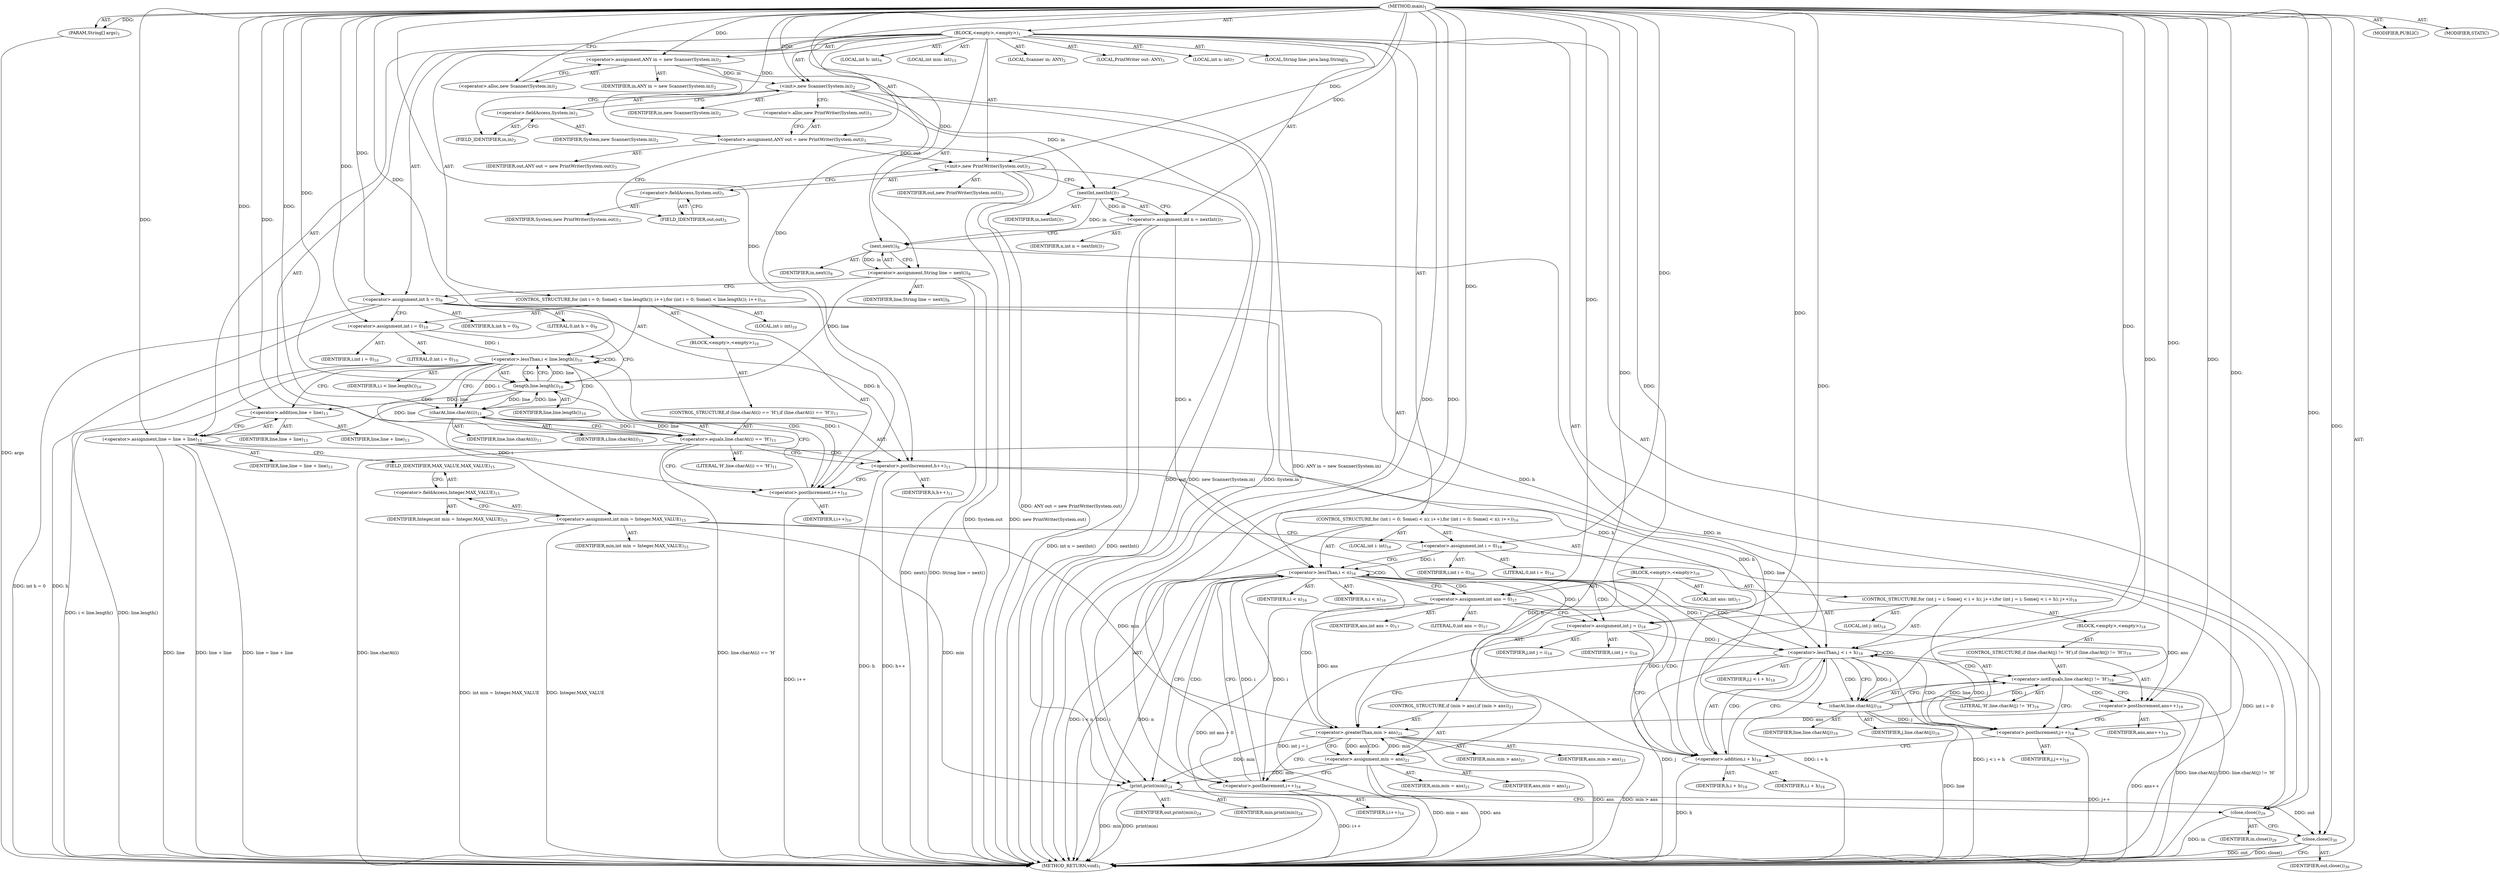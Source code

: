 digraph "main" {  
"21" [label = <(METHOD,main)<SUB>1</SUB>> ]
"22" [label = <(PARAM,String[] args)<SUB>1</SUB>> ]
"23" [label = <(BLOCK,&lt;empty&gt;,&lt;empty&gt;)<SUB>1</SUB>> ]
"4" [label = <(LOCAL,Scanner in: ANY)<SUB>2</SUB>> ]
"24" [label = <(&lt;operator&gt;.assignment,ANY in = new Scanner(System.in))<SUB>2</SUB>> ]
"25" [label = <(IDENTIFIER,in,ANY in = new Scanner(System.in))<SUB>2</SUB>> ]
"26" [label = <(&lt;operator&gt;.alloc,new Scanner(System.in))<SUB>2</SUB>> ]
"27" [label = <(&lt;init&gt;,new Scanner(System.in))<SUB>2</SUB>> ]
"3" [label = <(IDENTIFIER,in,new Scanner(System.in))<SUB>2</SUB>> ]
"28" [label = <(&lt;operator&gt;.fieldAccess,System.in)<SUB>2</SUB>> ]
"29" [label = <(IDENTIFIER,System,new Scanner(System.in))<SUB>2</SUB>> ]
"30" [label = <(FIELD_IDENTIFIER,in,in)<SUB>2</SUB>> ]
"6" [label = <(LOCAL,PrintWriter out: ANY)<SUB>3</SUB>> ]
"31" [label = <(&lt;operator&gt;.assignment,ANY out = new PrintWriter(System.out))<SUB>3</SUB>> ]
"32" [label = <(IDENTIFIER,out,ANY out = new PrintWriter(System.out))<SUB>3</SUB>> ]
"33" [label = <(&lt;operator&gt;.alloc,new PrintWriter(System.out))<SUB>3</SUB>> ]
"34" [label = <(&lt;init&gt;,new PrintWriter(System.out))<SUB>3</SUB>> ]
"5" [label = <(IDENTIFIER,out,new PrintWriter(System.out))<SUB>3</SUB>> ]
"35" [label = <(&lt;operator&gt;.fieldAccess,System.out)<SUB>3</SUB>> ]
"36" [label = <(IDENTIFIER,System,new PrintWriter(System.out))<SUB>3</SUB>> ]
"37" [label = <(FIELD_IDENTIFIER,out,out)<SUB>3</SUB>> ]
"38" [label = <(LOCAL,int n: int)<SUB>7</SUB>> ]
"39" [label = <(&lt;operator&gt;.assignment,int n = nextInt())<SUB>7</SUB>> ]
"40" [label = <(IDENTIFIER,n,int n = nextInt())<SUB>7</SUB>> ]
"41" [label = <(nextInt,nextInt())<SUB>7</SUB>> ]
"42" [label = <(IDENTIFIER,in,nextInt())<SUB>7</SUB>> ]
"43" [label = <(LOCAL,String line: java.lang.String)<SUB>8</SUB>> ]
"44" [label = <(&lt;operator&gt;.assignment,String line = next())<SUB>8</SUB>> ]
"45" [label = <(IDENTIFIER,line,String line = next())<SUB>8</SUB>> ]
"46" [label = <(next,next())<SUB>8</SUB>> ]
"47" [label = <(IDENTIFIER,in,next())<SUB>8</SUB>> ]
"48" [label = <(LOCAL,int h: int)<SUB>9</SUB>> ]
"49" [label = <(&lt;operator&gt;.assignment,int h = 0)<SUB>9</SUB>> ]
"50" [label = <(IDENTIFIER,h,int h = 0)<SUB>9</SUB>> ]
"51" [label = <(LITERAL,0,int h = 0)<SUB>9</SUB>> ]
"52" [label = <(CONTROL_STRUCTURE,for (int i = 0; Some(i &lt; line.length()); i++),for (int i = 0; Some(i &lt; line.length()); i++))<SUB>10</SUB>> ]
"53" [label = <(LOCAL,int i: int)<SUB>10</SUB>> ]
"54" [label = <(&lt;operator&gt;.assignment,int i = 0)<SUB>10</SUB>> ]
"55" [label = <(IDENTIFIER,i,int i = 0)<SUB>10</SUB>> ]
"56" [label = <(LITERAL,0,int i = 0)<SUB>10</SUB>> ]
"57" [label = <(&lt;operator&gt;.lessThan,i &lt; line.length())<SUB>10</SUB>> ]
"58" [label = <(IDENTIFIER,i,i &lt; line.length())<SUB>10</SUB>> ]
"59" [label = <(length,line.length())<SUB>10</SUB>> ]
"60" [label = <(IDENTIFIER,line,line.length())<SUB>10</SUB>> ]
"61" [label = <(&lt;operator&gt;.postIncrement,i++)<SUB>10</SUB>> ]
"62" [label = <(IDENTIFIER,i,i++)<SUB>10</SUB>> ]
"63" [label = <(BLOCK,&lt;empty&gt;,&lt;empty&gt;)<SUB>10</SUB>> ]
"64" [label = <(CONTROL_STRUCTURE,if (line.charAt(i) == 'H'),if (line.charAt(i) == 'H'))<SUB>11</SUB>> ]
"65" [label = <(&lt;operator&gt;.equals,line.charAt(i) == 'H')<SUB>11</SUB>> ]
"66" [label = <(charAt,line.charAt(i))<SUB>11</SUB>> ]
"67" [label = <(IDENTIFIER,line,line.charAt(i))<SUB>11</SUB>> ]
"68" [label = <(IDENTIFIER,i,line.charAt(i))<SUB>11</SUB>> ]
"69" [label = <(LITERAL,'H',line.charAt(i) == 'H')<SUB>11</SUB>> ]
"70" [label = <(&lt;operator&gt;.postIncrement,h++)<SUB>11</SUB>> ]
"71" [label = <(IDENTIFIER,h,h++)<SUB>11</SUB>> ]
"72" [label = <(&lt;operator&gt;.assignment,line = line + line)<SUB>13</SUB>> ]
"73" [label = <(IDENTIFIER,line,line = line + line)<SUB>13</SUB>> ]
"74" [label = <(&lt;operator&gt;.addition,line + line)<SUB>13</SUB>> ]
"75" [label = <(IDENTIFIER,line,line + line)<SUB>13</SUB>> ]
"76" [label = <(IDENTIFIER,line,line + line)<SUB>13</SUB>> ]
"77" [label = <(LOCAL,int min: int)<SUB>15</SUB>> ]
"78" [label = <(&lt;operator&gt;.assignment,int min = Integer.MAX_VALUE)<SUB>15</SUB>> ]
"79" [label = <(IDENTIFIER,min,int min = Integer.MAX_VALUE)<SUB>15</SUB>> ]
"80" [label = <(&lt;operator&gt;.fieldAccess,Integer.MAX_VALUE)<SUB>15</SUB>> ]
"81" [label = <(IDENTIFIER,Integer,int min = Integer.MAX_VALUE)<SUB>15</SUB>> ]
"82" [label = <(FIELD_IDENTIFIER,MAX_VALUE,MAX_VALUE)<SUB>15</SUB>> ]
"83" [label = <(CONTROL_STRUCTURE,for (int i = 0; Some(i &lt; n); i++),for (int i = 0; Some(i &lt; n); i++))<SUB>16</SUB>> ]
"84" [label = <(LOCAL,int i: int)<SUB>16</SUB>> ]
"85" [label = <(&lt;operator&gt;.assignment,int i = 0)<SUB>16</SUB>> ]
"86" [label = <(IDENTIFIER,i,int i = 0)<SUB>16</SUB>> ]
"87" [label = <(LITERAL,0,int i = 0)<SUB>16</SUB>> ]
"88" [label = <(&lt;operator&gt;.lessThan,i &lt; n)<SUB>16</SUB>> ]
"89" [label = <(IDENTIFIER,i,i &lt; n)<SUB>16</SUB>> ]
"90" [label = <(IDENTIFIER,n,i &lt; n)<SUB>16</SUB>> ]
"91" [label = <(&lt;operator&gt;.postIncrement,i++)<SUB>16</SUB>> ]
"92" [label = <(IDENTIFIER,i,i++)<SUB>16</SUB>> ]
"93" [label = <(BLOCK,&lt;empty&gt;,&lt;empty&gt;)<SUB>16</SUB>> ]
"94" [label = <(LOCAL,int ans: int)<SUB>17</SUB>> ]
"95" [label = <(&lt;operator&gt;.assignment,int ans = 0)<SUB>17</SUB>> ]
"96" [label = <(IDENTIFIER,ans,int ans = 0)<SUB>17</SUB>> ]
"97" [label = <(LITERAL,0,int ans = 0)<SUB>17</SUB>> ]
"98" [label = <(CONTROL_STRUCTURE,for (int j = i; Some(j &lt; i + h); j++),for (int j = i; Some(j &lt; i + h); j++))<SUB>18</SUB>> ]
"99" [label = <(LOCAL,int j: int)<SUB>18</SUB>> ]
"100" [label = <(&lt;operator&gt;.assignment,int j = i)<SUB>18</SUB>> ]
"101" [label = <(IDENTIFIER,j,int j = i)<SUB>18</SUB>> ]
"102" [label = <(IDENTIFIER,i,int j = i)<SUB>18</SUB>> ]
"103" [label = <(&lt;operator&gt;.lessThan,j &lt; i + h)<SUB>18</SUB>> ]
"104" [label = <(IDENTIFIER,j,j &lt; i + h)<SUB>18</SUB>> ]
"105" [label = <(&lt;operator&gt;.addition,i + h)<SUB>18</SUB>> ]
"106" [label = <(IDENTIFIER,i,i + h)<SUB>18</SUB>> ]
"107" [label = <(IDENTIFIER,h,i + h)<SUB>18</SUB>> ]
"108" [label = <(&lt;operator&gt;.postIncrement,j++)<SUB>18</SUB>> ]
"109" [label = <(IDENTIFIER,j,j++)<SUB>18</SUB>> ]
"110" [label = <(BLOCK,&lt;empty&gt;,&lt;empty&gt;)<SUB>18</SUB>> ]
"111" [label = <(CONTROL_STRUCTURE,if (line.charAt(j) != 'H'),if (line.charAt(j) != 'H'))<SUB>19</SUB>> ]
"112" [label = <(&lt;operator&gt;.notEquals,line.charAt(j) != 'H')<SUB>19</SUB>> ]
"113" [label = <(charAt,line.charAt(j))<SUB>19</SUB>> ]
"114" [label = <(IDENTIFIER,line,line.charAt(j))<SUB>19</SUB>> ]
"115" [label = <(IDENTIFIER,j,line.charAt(j))<SUB>19</SUB>> ]
"116" [label = <(LITERAL,'H',line.charAt(j) != 'H')<SUB>19</SUB>> ]
"117" [label = <(&lt;operator&gt;.postIncrement,ans++)<SUB>19</SUB>> ]
"118" [label = <(IDENTIFIER,ans,ans++)<SUB>19</SUB>> ]
"119" [label = <(CONTROL_STRUCTURE,if (min &gt; ans),if (min &gt; ans))<SUB>21</SUB>> ]
"120" [label = <(&lt;operator&gt;.greaterThan,min &gt; ans)<SUB>21</SUB>> ]
"121" [label = <(IDENTIFIER,min,min &gt; ans)<SUB>21</SUB>> ]
"122" [label = <(IDENTIFIER,ans,min &gt; ans)<SUB>21</SUB>> ]
"123" [label = <(&lt;operator&gt;.assignment,min = ans)<SUB>21</SUB>> ]
"124" [label = <(IDENTIFIER,min,min = ans)<SUB>21</SUB>> ]
"125" [label = <(IDENTIFIER,ans,min = ans)<SUB>21</SUB>> ]
"126" [label = <(print,print(min))<SUB>24</SUB>> ]
"127" [label = <(IDENTIFIER,out,print(min))<SUB>24</SUB>> ]
"128" [label = <(IDENTIFIER,min,print(min))<SUB>24</SUB>> ]
"129" [label = <(close,close())<SUB>29</SUB>> ]
"130" [label = <(IDENTIFIER,in,close())<SUB>29</SUB>> ]
"131" [label = <(close,close())<SUB>30</SUB>> ]
"132" [label = <(IDENTIFIER,out,close())<SUB>30</SUB>> ]
"133" [label = <(MODIFIER,PUBLIC)> ]
"134" [label = <(MODIFIER,STATIC)> ]
"135" [label = <(METHOD_RETURN,void)<SUB>1</SUB>> ]
  "21" -> "22"  [ label = "AST: "] 
  "21" -> "23"  [ label = "AST: "] 
  "21" -> "133"  [ label = "AST: "] 
  "21" -> "134"  [ label = "AST: "] 
  "21" -> "135"  [ label = "AST: "] 
  "23" -> "4"  [ label = "AST: "] 
  "23" -> "24"  [ label = "AST: "] 
  "23" -> "27"  [ label = "AST: "] 
  "23" -> "6"  [ label = "AST: "] 
  "23" -> "31"  [ label = "AST: "] 
  "23" -> "34"  [ label = "AST: "] 
  "23" -> "38"  [ label = "AST: "] 
  "23" -> "39"  [ label = "AST: "] 
  "23" -> "43"  [ label = "AST: "] 
  "23" -> "44"  [ label = "AST: "] 
  "23" -> "48"  [ label = "AST: "] 
  "23" -> "49"  [ label = "AST: "] 
  "23" -> "52"  [ label = "AST: "] 
  "23" -> "72"  [ label = "AST: "] 
  "23" -> "77"  [ label = "AST: "] 
  "23" -> "78"  [ label = "AST: "] 
  "23" -> "83"  [ label = "AST: "] 
  "23" -> "126"  [ label = "AST: "] 
  "23" -> "129"  [ label = "AST: "] 
  "23" -> "131"  [ label = "AST: "] 
  "24" -> "25"  [ label = "AST: "] 
  "24" -> "26"  [ label = "AST: "] 
  "27" -> "3"  [ label = "AST: "] 
  "27" -> "28"  [ label = "AST: "] 
  "28" -> "29"  [ label = "AST: "] 
  "28" -> "30"  [ label = "AST: "] 
  "31" -> "32"  [ label = "AST: "] 
  "31" -> "33"  [ label = "AST: "] 
  "34" -> "5"  [ label = "AST: "] 
  "34" -> "35"  [ label = "AST: "] 
  "35" -> "36"  [ label = "AST: "] 
  "35" -> "37"  [ label = "AST: "] 
  "39" -> "40"  [ label = "AST: "] 
  "39" -> "41"  [ label = "AST: "] 
  "41" -> "42"  [ label = "AST: "] 
  "44" -> "45"  [ label = "AST: "] 
  "44" -> "46"  [ label = "AST: "] 
  "46" -> "47"  [ label = "AST: "] 
  "49" -> "50"  [ label = "AST: "] 
  "49" -> "51"  [ label = "AST: "] 
  "52" -> "53"  [ label = "AST: "] 
  "52" -> "54"  [ label = "AST: "] 
  "52" -> "57"  [ label = "AST: "] 
  "52" -> "61"  [ label = "AST: "] 
  "52" -> "63"  [ label = "AST: "] 
  "54" -> "55"  [ label = "AST: "] 
  "54" -> "56"  [ label = "AST: "] 
  "57" -> "58"  [ label = "AST: "] 
  "57" -> "59"  [ label = "AST: "] 
  "59" -> "60"  [ label = "AST: "] 
  "61" -> "62"  [ label = "AST: "] 
  "63" -> "64"  [ label = "AST: "] 
  "64" -> "65"  [ label = "AST: "] 
  "64" -> "70"  [ label = "AST: "] 
  "65" -> "66"  [ label = "AST: "] 
  "65" -> "69"  [ label = "AST: "] 
  "66" -> "67"  [ label = "AST: "] 
  "66" -> "68"  [ label = "AST: "] 
  "70" -> "71"  [ label = "AST: "] 
  "72" -> "73"  [ label = "AST: "] 
  "72" -> "74"  [ label = "AST: "] 
  "74" -> "75"  [ label = "AST: "] 
  "74" -> "76"  [ label = "AST: "] 
  "78" -> "79"  [ label = "AST: "] 
  "78" -> "80"  [ label = "AST: "] 
  "80" -> "81"  [ label = "AST: "] 
  "80" -> "82"  [ label = "AST: "] 
  "83" -> "84"  [ label = "AST: "] 
  "83" -> "85"  [ label = "AST: "] 
  "83" -> "88"  [ label = "AST: "] 
  "83" -> "91"  [ label = "AST: "] 
  "83" -> "93"  [ label = "AST: "] 
  "85" -> "86"  [ label = "AST: "] 
  "85" -> "87"  [ label = "AST: "] 
  "88" -> "89"  [ label = "AST: "] 
  "88" -> "90"  [ label = "AST: "] 
  "91" -> "92"  [ label = "AST: "] 
  "93" -> "94"  [ label = "AST: "] 
  "93" -> "95"  [ label = "AST: "] 
  "93" -> "98"  [ label = "AST: "] 
  "93" -> "119"  [ label = "AST: "] 
  "95" -> "96"  [ label = "AST: "] 
  "95" -> "97"  [ label = "AST: "] 
  "98" -> "99"  [ label = "AST: "] 
  "98" -> "100"  [ label = "AST: "] 
  "98" -> "103"  [ label = "AST: "] 
  "98" -> "108"  [ label = "AST: "] 
  "98" -> "110"  [ label = "AST: "] 
  "100" -> "101"  [ label = "AST: "] 
  "100" -> "102"  [ label = "AST: "] 
  "103" -> "104"  [ label = "AST: "] 
  "103" -> "105"  [ label = "AST: "] 
  "105" -> "106"  [ label = "AST: "] 
  "105" -> "107"  [ label = "AST: "] 
  "108" -> "109"  [ label = "AST: "] 
  "110" -> "111"  [ label = "AST: "] 
  "111" -> "112"  [ label = "AST: "] 
  "111" -> "117"  [ label = "AST: "] 
  "112" -> "113"  [ label = "AST: "] 
  "112" -> "116"  [ label = "AST: "] 
  "113" -> "114"  [ label = "AST: "] 
  "113" -> "115"  [ label = "AST: "] 
  "117" -> "118"  [ label = "AST: "] 
  "119" -> "120"  [ label = "AST: "] 
  "119" -> "123"  [ label = "AST: "] 
  "120" -> "121"  [ label = "AST: "] 
  "120" -> "122"  [ label = "AST: "] 
  "123" -> "124"  [ label = "AST: "] 
  "123" -> "125"  [ label = "AST: "] 
  "126" -> "127"  [ label = "AST: "] 
  "126" -> "128"  [ label = "AST: "] 
  "129" -> "130"  [ label = "AST: "] 
  "131" -> "132"  [ label = "AST: "] 
  "24" -> "30"  [ label = "CFG: "] 
  "27" -> "33"  [ label = "CFG: "] 
  "31" -> "37"  [ label = "CFG: "] 
  "34" -> "41"  [ label = "CFG: "] 
  "39" -> "46"  [ label = "CFG: "] 
  "44" -> "49"  [ label = "CFG: "] 
  "49" -> "54"  [ label = "CFG: "] 
  "72" -> "82"  [ label = "CFG: "] 
  "78" -> "85"  [ label = "CFG: "] 
  "126" -> "129"  [ label = "CFG: "] 
  "129" -> "131"  [ label = "CFG: "] 
  "131" -> "135"  [ label = "CFG: "] 
  "26" -> "24"  [ label = "CFG: "] 
  "28" -> "27"  [ label = "CFG: "] 
  "33" -> "31"  [ label = "CFG: "] 
  "35" -> "34"  [ label = "CFG: "] 
  "41" -> "39"  [ label = "CFG: "] 
  "46" -> "44"  [ label = "CFG: "] 
  "54" -> "59"  [ label = "CFG: "] 
  "57" -> "66"  [ label = "CFG: "] 
  "57" -> "74"  [ label = "CFG: "] 
  "61" -> "59"  [ label = "CFG: "] 
  "74" -> "72"  [ label = "CFG: "] 
  "80" -> "78"  [ label = "CFG: "] 
  "85" -> "88"  [ label = "CFG: "] 
  "88" -> "95"  [ label = "CFG: "] 
  "88" -> "126"  [ label = "CFG: "] 
  "91" -> "88"  [ label = "CFG: "] 
  "30" -> "28"  [ label = "CFG: "] 
  "37" -> "35"  [ label = "CFG: "] 
  "59" -> "57"  [ label = "CFG: "] 
  "82" -> "80"  [ label = "CFG: "] 
  "95" -> "100"  [ label = "CFG: "] 
  "65" -> "70"  [ label = "CFG: "] 
  "65" -> "61"  [ label = "CFG: "] 
  "70" -> "61"  [ label = "CFG: "] 
  "100" -> "105"  [ label = "CFG: "] 
  "103" -> "113"  [ label = "CFG: "] 
  "103" -> "120"  [ label = "CFG: "] 
  "108" -> "105"  [ label = "CFG: "] 
  "120" -> "123"  [ label = "CFG: "] 
  "120" -> "91"  [ label = "CFG: "] 
  "123" -> "91"  [ label = "CFG: "] 
  "66" -> "65"  [ label = "CFG: "] 
  "105" -> "103"  [ label = "CFG: "] 
  "112" -> "117"  [ label = "CFG: "] 
  "112" -> "108"  [ label = "CFG: "] 
  "117" -> "108"  [ label = "CFG: "] 
  "113" -> "112"  [ label = "CFG: "] 
  "21" -> "26"  [ label = "CFG: "] 
  "22" -> "135"  [ label = "DDG: args"] 
  "24" -> "135"  [ label = "DDG: ANY in = new Scanner(System.in)"] 
  "27" -> "135"  [ label = "DDG: System.in"] 
  "27" -> "135"  [ label = "DDG: new Scanner(System.in)"] 
  "31" -> "135"  [ label = "DDG: ANY out = new PrintWriter(System.out)"] 
  "34" -> "135"  [ label = "DDG: System.out"] 
  "34" -> "135"  [ label = "DDG: new PrintWriter(System.out)"] 
  "39" -> "135"  [ label = "DDG: nextInt()"] 
  "39" -> "135"  [ label = "DDG: int n = nextInt()"] 
  "44" -> "135"  [ label = "DDG: next()"] 
  "44" -> "135"  [ label = "DDG: String line = next()"] 
  "49" -> "135"  [ label = "DDG: h"] 
  "49" -> "135"  [ label = "DDG: int h = 0"] 
  "57" -> "135"  [ label = "DDG: line.length()"] 
  "57" -> "135"  [ label = "DDG: i &lt; line.length()"] 
  "72" -> "135"  [ label = "DDG: line"] 
  "72" -> "135"  [ label = "DDG: line + line"] 
  "72" -> "135"  [ label = "DDG: line = line + line"] 
  "78" -> "135"  [ label = "DDG: Integer.MAX_VALUE"] 
  "78" -> "135"  [ label = "DDG: int min = Integer.MAX_VALUE"] 
  "85" -> "135"  [ label = "DDG: int i = 0"] 
  "88" -> "135"  [ label = "DDG: i"] 
  "88" -> "135"  [ label = "DDG: n"] 
  "88" -> "135"  [ label = "DDG: i &lt; n"] 
  "126" -> "135"  [ label = "DDG: min"] 
  "126" -> "135"  [ label = "DDG: print(min)"] 
  "129" -> "135"  [ label = "DDG: in"] 
  "131" -> "135"  [ label = "DDG: out"] 
  "131" -> "135"  [ label = "DDG: close()"] 
  "95" -> "135"  [ label = "DDG: int ans = 0"] 
  "100" -> "135"  [ label = "DDG: int j = i"] 
  "103" -> "135"  [ label = "DDG: j"] 
  "105" -> "135"  [ label = "DDG: h"] 
  "103" -> "135"  [ label = "DDG: i + h"] 
  "103" -> "135"  [ label = "DDG: j &lt; i + h"] 
  "120" -> "135"  [ label = "DDG: ans"] 
  "120" -> "135"  [ label = "DDG: min &gt; ans"] 
  "123" -> "135"  [ label = "DDG: ans"] 
  "123" -> "135"  [ label = "DDG: min = ans"] 
  "91" -> "135"  [ label = "DDG: i++"] 
  "113" -> "135"  [ label = "DDG: line"] 
  "112" -> "135"  [ label = "DDG: line.charAt(j)"] 
  "112" -> "135"  [ label = "DDG: line.charAt(j) != 'H'"] 
  "117" -> "135"  [ label = "DDG: ans++"] 
  "108" -> "135"  [ label = "DDG: j++"] 
  "65" -> "135"  [ label = "DDG: line.charAt(i)"] 
  "65" -> "135"  [ label = "DDG: line.charAt(i) == 'H'"] 
  "70" -> "135"  [ label = "DDG: h"] 
  "70" -> "135"  [ label = "DDG: h++"] 
  "61" -> "135"  [ label = "DDG: i++"] 
  "21" -> "22"  [ label = "DDG: "] 
  "21" -> "24"  [ label = "DDG: "] 
  "21" -> "31"  [ label = "DDG: "] 
  "41" -> "39"  [ label = "DDG: in"] 
  "46" -> "44"  [ label = "DDG: in"] 
  "21" -> "49"  [ label = "DDG: "] 
  "59" -> "72"  [ label = "DDG: line"] 
  "21" -> "72"  [ label = "DDG: "] 
  "24" -> "27"  [ label = "DDG: in"] 
  "21" -> "27"  [ label = "DDG: "] 
  "31" -> "34"  [ label = "DDG: out"] 
  "21" -> "34"  [ label = "DDG: "] 
  "21" -> "54"  [ label = "DDG: "] 
  "21" -> "85"  [ label = "DDG: "] 
  "34" -> "126"  [ label = "DDG: out"] 
  "21" -> "126"  [ label = "DDG: "] 
  "78" -> "126"  [ label = "DDG: min"] 
  "120" -> "126"  [ label = "DDG: min"] 
  "123" -> "126"  [ label = "DDG: min"] 
  "46" -> "129"  [ label = "DDG: in"] 
  "21" -> "129"  [ label = "DDG: "] 
  "126" -> "131"  [ label = "DDG: out"] 
  "21" -> "131"  [ label = "DDG: "] 
  "27" -> "41"  [ label = "DDG: in"] 
  "21" -> "41"  [ label = "DDG: "] 
  "41" -> "46"  [ label = "DDG: in"] 
  "21" -> "46"  [ label = "DDG: "] 
  "54" -> "57"  [ label = "DDG: i"] 
  "61" -> "57"  [ label = "DDG: i"] 
  "21" -> "57"  [ label = "DDG: "] 
  "59" -> "57"  [ label = "DDG: line"] 
  "66" -> "61"  [ label = "DDG: i"] 
  "21" -> "61"  [ label = "DDG: "] 
  "59" -> "74"  [ label = "DDG: line"] 
  "21" -> "74"  [ label = "DDG: "] 
  "85" -> "88"  [ label = "DDG: i"] 
  "91" -> "88"  [ label = "DDG: i"] 
  "21" -> "88"  [ label = "DDG: "] 
  "39" -> "88"  [ label = "DDG: n"] 
  "21" -> "91"  [ label = "DDG: "] 
  "88" -> "91"  [ label = "DDG: i"] 
  "21" -> "95"  [ label = "DDG: "] 
  "44" -> "59"  [ label = "DDG: line"] 
  "66" -> "59"  [ label = "DDG: line"] 
  "21" -> "59"  [ label = "DDG: "] 
  "88" -> "100"  [ label = "DDG: i"] 
  "21" -> "100"  [ label = "DDG: "] 
  "120" -> "123"  [ label = "DDG: ans"] 
  "21" -> "123"  [ label = "DDG: "] 
  "66" -> "65"  [ label = "DDG: line"] 
  "66" -> "65"  [ label = "DDG: i"] 
  "21" -> "65"  [ label = "DDG: "] 
  "49" -> "70"  [ label = "DDG: h"] 
  "21" -> "70"  [ label = "DDG: "] 
  "100" -> "103"  [ label = "DDG: j"] 
  "108" -> "103"  [ label = "DDG: j"] 
  "21" -> "103"  [ label = "DDG: "] 
  "88" -> "103"  [ label = "DDG: i"] 
  "49" -> "103"  [ label = "DDG: h"] 
  "70" -> "103"  [ label = "DDG: h"] 
  "113" -> "108"  [ label = "DDG: j"] 
  "21" -> "108"  [ label = "DDG: "] 
  "78" -> "120"  [ label = "DDG: min"] 
  "123" -> "120"  [ label = "DDG: min"] 
  "21" -> "120"  [ label = "DDG: "] 
  "95" -> "120"  [ label = "DDG: ans"] 
  "117" -> "120"  [ label = "DDG: ans"] 
  "59" -> "66"  [ label = "DDG: line"] 
  "21" -> "66"  [ label = "DDG: "] 
  "57" -> "66"  [ label = "DDG: i"] 
  "21" -> "105"  [ label = "DDG: "] 
  "88" -> "105"  [ label = "DDG: i"] 
  "49" -> "105"  [ label = "DDG: h"] 
  "70" -> "105"  [ label = "DDG: h"] 
  "113" -> "112"  [ label = "DDG: line"] 
  "113" -> "112"  [ label = "DDG: j"] 
  "21" -> "112"  [ label = "DDG: "] 
  "95" -> "117"  [ label = "DDG: ans"] 
  "21" -> "117"  [ label = "DDG: "] 
  "72" -> "113"  [ label = "DDG: line"] 
  "21" -> "113"  [ label = "DDG: "] 
  "103" -> "113"  [ label = "DDG: j"] 
  "57" -> "61"  [ label = "CDG: "] 
  "57" -> "57"  [ label = "CDG: "] 
  "57" -> "66"  [ label = "CDG: "] 
  "57" -> "65"  [ label = "CDG: "] 
  "57" -> "59"  [ label = "CDG: "] 
  "88" -> "120"  [ label = "CDG: "] 
  "88" -> "105"  [ label = "CDG: "] 
  "88" -> "100"  [ label = "CDG: "] 
  "88" -> "103"  [ label = "CDG: "] 
  "88" -> "88"  [ label = "CDG: "] 
  "88" -> "95"  [ label = "CDG: "] 
  "88" -> "91"  [ label = "CDG: "] 
  "65" -> "70"  [ label = "CDG: "] 
  "103" -> "113"  [ label = "CDG: "] 
  "103" -> "105"  [ label = "CDG: "] 
  "103" -> "103"  [ label = "CDG: "] 
  "103" -> "112"  [ label = "CDG: "] 
  "103" -> "108"  [ label = "CDG: "] 
  "120" -> "123"  [ label = "CDG: "] 
  "112" -> "117"  [ label = "CDG: "] 
}
